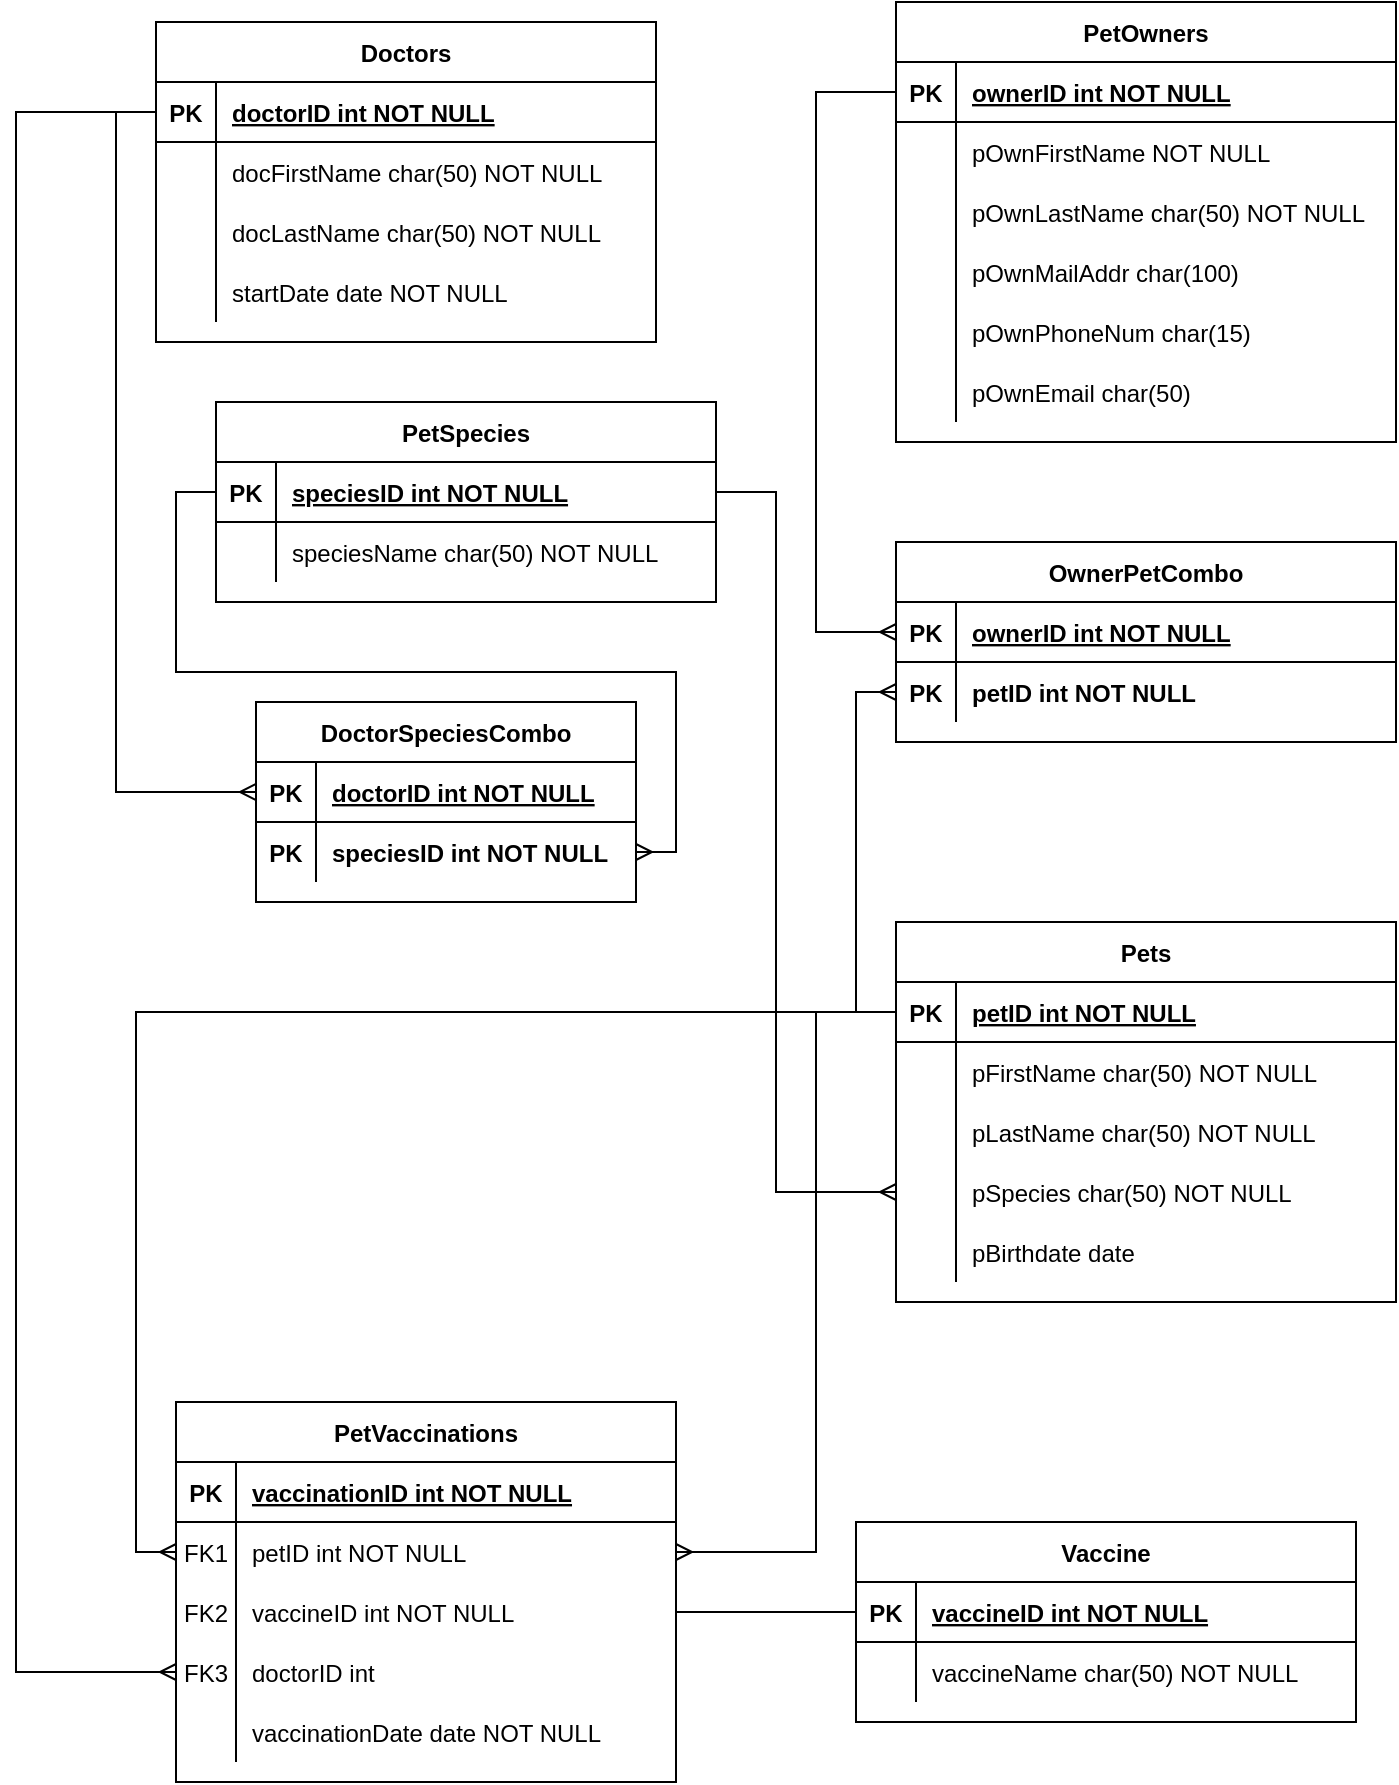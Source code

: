 <mxfile version="14.9.4" type="github">
  <diagram id="R2lEEEUBdFMjLlhIrx00" name="Page-1">
    <mxGraphModel dx="1422" dy="794" grid="1" gridSize="10" guides="1" tooltips="1" connect="1" arrows="1" fold="1" page="1" pageScale="1" pageWidth="850" pageHeight="1100" math="0" shadow="0" extFonts="Permanent Marker^https://fonts.googleapis.com/css?family=Permanent+Marker">
      <root>
        <mxCell id="0" />
        <mxCell id="1" parent="0" />
        <mxCell id="C-vyLk0tnHw3VtMMgP7b-2" value="PetOwners" style="shape=table;startSize=30;container=1;collapsible=1;childLayout=tableLayout;fixedRows=1;rowLines=0;fontStyle=1;align=center;resizeLast=1;" parent="1" vertex="1">
          <mxGeometry x="590" y="10" width="250" height="220" as="geometry" />
        </mxCell>
        <mxCell id="C-vyLk0tnHw3VtMMgP7b-3" value="" style="shape=partialRectangle;collapsible=0;dropTarget=0;pointerEvents=0;fillColor=none;points=[[0,0.5],[1,0.5]];portConstraint=eastwest;top=0;left=0;right=0;bottom=1;" parent="C-vyLk0tnHw3VtMMgP7b-2" vertex="1">
          <mxGeometry y="30" width="250" height="30" as="geometry" />
        </mxCell>
        <mxCell id="C-vyLk0tnHw3VtMMgP7b-4" value="PK" style="shape=partialRectangle;overflow=hidden;connectable=0;fillColor=none;top=0;left=0;bottom=0;right=0;fontStyle=1;" parent="C-vyLk0tnHw3VtMMgP7b-3" vertex="1">
          <mxGeometry width="30" height="30" as="geometry" />
        </mxCell>
        <mxCell id="C-vyLk0tnHw3VtMMgP7b-5" value="ownerID int NOT NULL " style="shape=partialRectangle;overflow=hidden;connectable=0;fillColor=none;top=0;left=0;bottom=0;right=0;align=left;spacingLeft=6;fontStyle=5;" parent="C-vyLk0tnHw3VtMMgP7b-3" vertex="1">
          <mxGeometry x="30" width="220" height="30" as="geometry" />
        </mxCell>
        <mxCell id="C-vyLk0tnHw3VtMMgP7b-6" value="" style="shape=partialRectangle;collapsible=0;dropTarget=0;pointerEvents=0;fillColor=none;points=[[0,0.5],[1,0.5]];portConstraint=eastwest;top=0;left=0;right=0;bottom=0;" parent="C-vyLk0tnHw3VtMMgP7b-2" vertex="1">
          <mxGeometry y="60" width="250" height="30" as="geometry" />
        </mxCell>
        <mxCell id="C-vyLk0tnHw3VtMMgP7b-7" value="" style="shape=partialRectangle;overflow=hidden;connectable=0;fillColor=none;top=0;left=0;bottom=0;right=0;" parent="C-vyLk0tnHw3VtMMgP7b-6" vertex="1">
          <mxGeometry width="30" height="30" as="geometry" />
        </mxCell>
        <mxCell id="C-vyLk0tnHw3VtMMgP7b-8" value="pOwnFirstName NOT NULL" style="shape=partialRectangle;overflow=hidden;connectable=0;fillColor=none;top=0;left=0;bottom=0;right=0;align=left;spacingLeft=6;" parent="C-vyLk0tnHw3VtMMgP7b-6" vertex="1">
          <mxGeometry x="30" width="220" height="30" as="geometry" />
        </mxCell>
        <mxCell id="C-vyLk0tnHw3VtMMgP7b-9" value="" style="shape=partialRectangle;collapsible=0;dropTarget=0;pointerEvents=0;fillColor=none;points=[[0,0.5],[1,0.5]];portConstraint=eastwest;top=0;left=0;right=0;bottom=0;" parent="C-vyLk0tnHw3VtMMgP7b-2" vertex="1">
          <mxGeometry y="90" width="250" height="30" as="geometry" />
        </mxCell>
        <mxCell id="C-vyLk0tnHw3VtMMgP7b-10" value="" style="shape=partialRectangle;overflow=hidden;connectable=0;fillColor=none;top=0;left=0;bottom=0;right=0;" parent="C-vyLk0tnHw3VtMMgP7b-9" vertex="1">
          <mxGeometry width="30" height="30" as="geometry" />
        </mxCell>
        <mxCell id="C-vyLk0tnHw3VtMMgP7b-11" value="pOwnLastName char(50) NOT NULL" style="shape=partialRectangle;overflow=hidden;connectable=0;fillColor=none;top=0;left=0;bottom=0;right=0;align=left;spacingLeft=6;" parent="C-vyLk0tnHw3VtMMgP7b-9" vertex="1">
          <mxGeometry x="30" width="220" height="30" as="geometry" />
        </mxCell>
        <mxCell id="lto0YvfeURlPqjFJuu6j-101" style="shape=partialRectangle;collapsible=0;dropTarget=0;pointerEvents=0;fillColor=none;points=[[0,0.5],[1,0.5]];portConstraint=eastwest;top=0;left=0;right=0;bottom=0;" parent="C-vyLk0tnHw3VtMMgP7b-2" vertex="1">
          <mxGeometry y="120" width="250" height="30" as="geometry" />
        </mxCell>
        <mxCell id="lto0YvfeURlPqjFJuu6j-102" style="shape=partialRectangle;overflow=hidden;connectable=0;fillColor=none;top=0;left=0;bottom=0;right=0;" parent="lto0YvfeURlPqjFJuu6j-101" vertex="1">
          <mxGeometry width="30" height="30" as="geometry" />
        </mxCell>
        <mxCell id="lto0YvfeURlPqjFJuu6j-103" value="pOwnMailAddr char(100)" style="shape=partialRectangle;overflow=hidden;connectable=0;fillColor=none;top=0;left=0;bottom=0;right=0;align=left;spacingLeft=6;" parent="lto0YvfeURlPqjFJuu6j-101" vertex="1">
          <mxGeometry x="30" width="220" height="30" as="geometry" />
        </mxCell>
        <mxCell id="glfNAqS3u1Xzrukb6Ehi-1" style="shape=partialRectangle;collapsible=0;dropTarget=0;pointerEvents=0;fillColor=none;points=[[0,0.5],[1,0.5]];portConstraint=eastwest;top=0;left=0;right=0;bottom=0;" vertex="1" parent="C-vyLk0tnHw3VtMMgP7b-2">
          <mxGeometry y="150" width="250" height="30" as="geometry" />
        </mxCell>
        <mxCell id="glfNAqS3u1Xzrukb6Ehi-2" style="shape=partialRectangle;overflow=hidden;connectable=0;fillColor=none;top=0;left=0;bottom=0;right=0;" vertex="1" parent="glfNAqS3u1Xzrukb6Ehi-1">
          <mxGeometry width="30" height="30" as="geometry" />
        </mxCell>
        <mxCell id="glfNAqS3u1Xzrukb6Ehi-3" value="pOwnPhoneNum char(15)" style="shape=partialRectangle;overflow=hidden;connectable=0;fillColor=none;top=0;left=0;bottom=0;right=0;align=left;spacingLeft=6;" vertex="1" parent="glfNAqS3u1Xzrukb6Ehi-1">
          <mxGeometry x="30" width="220" height="30" as="geometry" />
        </mxCell>
        <mxCell id="glfNAqS3u1Xzrukb6Ehi-4" style="shape=partialRectangle;collapsible=0;dropTarget=0;pointerEvents=0;fillColor=none;points=[[0,0.5],[1,0.5]];portConstraint=eastwest;top=0;left=0;right=0;bottom=0;" vertex="1" parent="C-vyLk0tnHw3VtMMgP7b-2">
          <mxGeometry y="180" width="250" height="30" as="geometry" />
        </mxCell>
        <mxCell id="glfNAqS3u1Xzrukb6Ehi-5" style="shape=partialRectangle;overflow=hidden;connectable=0;fillColor=none;top=0;left=0;bottom=0;right=0;" vertex="1" parent="glfNAqS3u1Xzrukb6Ehi-4">
          <mxGeometry width="30" height="30" as="geometry" />
        </mxCell>
        <mxCell id="glfNAqS3u1Xzrukb6Ehi-6" value="pOwnEmail char(50)" style="shape=partialRectangle;overflow=hidden;connectable=0;fillColor=none;top=0;left=0;bottom=0;right=0;align=left;spacingLeft=6;" vertex="1" parent="glfNAqS3u1Xzrukb6Ehi-4">
          <mxGeometry x="30" width="220" height="30" as="geometry" />
        </mxCell>
        <mxCell id="C-vyLk0tnHw3VtMMgP7b-13" value="Pets" style="shape=table;startSize=30;container=1;collapsible=1;childLayout=tableLayout;fixedRows=1;rowLines=0;fontStyle=1;align=center;resizeLast=1;" parent="1" vertex="1">
          <mxGeometry x="590" y="470" width="250" height="190" as="geometry" />
        </mxCell>
        <mxCell id="C-vyLk0tnHw3VtMMgP7b-14" value="" style="shape=partialRectangle;collapsible=0;dropTarget=0;pointerEvents=0;fillColor=none;points=[[0,0.5],[1,0.5]];portConstraint=eastwest;top=0;left=0;right=0;bottom=1;" parent="C-vyLk0tnHw3VtMMgP7b-13" vertex="1">
          <mxGeometry y="30" width="250" height="30" as="geometry" />
        </mxCell>
        <mxCell id="C-vyLk0tnHw3VtMMgP7b-15" value="PK" style="shape=partialRectangle;overflow=hidden;connectable=0;fillColor=none;top=0;left=0;bottom=0;right=0;fontStyle=1;" parent="C-vyLk0tnHw3VtMMgP7b-14" vertex="1">
          <mxGeometry width="30" height="30" as="geometry" />
        </mxCell>
        <mxCell id="C-vyLk0tnHw3VtMMgP7b-16" value="petID int NOT NULL " style="shape=partialRectangle;overflow=hidden;connectable=0;fillColor=none;top=0;left=0;bottom=0;right=0;align=left;spacingLeft=6;fontStyle=5;" parent="C-vyLk0tnHw3VtMMgP7b-14" vertex="1">
          <mxGeometry x="30" width="220" height="30" as="geometry" />
        </mxCell>
        <mxCell id="C-vyLk0tnHw3VtMMgP7b-17" value="" style="shape=partialRectangle;collapsible=0;dropTarget=0;pointerEvents=0;fillColor=none;points=[[0,0.5],[1,0.5]];portConstraint=eastwest;top=0;left=0;right=0;bottom=0;" parent="C-vyLk0tnHw3VtMMgP7b-13" vertex="1">
          <mxGeometry y="60" width="250" height="30" as="geometry" />
        </mxCell>
        <mxCell id="C-vyLk0tnHw3VtMMgP7b-18" value="" style="shape=partialRectangle;overflow=hidden;connectable=0;fillColor=none;top=0;left=0;bottom=0;right=0;" parent="C-vyLk0tnHw3VtMMgP7b-17" vertex="1">
          <mxGeometry width="30" height="30" as="geometry" />
        </mxCell>
        <mxCell id="C-vyLk0tnHw3VtMMgP7b-19" value="pFirstName char(50) NOT NULL" style="shape=partialRectangle;overflow=hidden;connectable=0;fillColor=none;top=0;left=0;bottom=0;right=0;align=left;spacingLeft=6;" parent="C-vyLk0tnHw3VtMMgP7b-17" vertex="1">
          <mxGeometry x="30" width="220" height="30" as="geometry" />
        </mxCell>
        <mxCell id="C-vyLk0tnHw3VtMMgP7b-20" value="" style="shape=partialRectangle;collapsible=0;dropTarget=0;pointerEvents=0;fillColor=none;points=[[0,0.5],[1,0.5]];portConstraint=eastwest;top=0;left=0;right=0;bottom=0;" parent="C-vyLk0tnHw3VtMMgP7b-13" vertex="1">
          <mxGeometry y="90" width="250" height="30" as="geometry" />
        </mxCell>
        <mxCell id="C-vyLk0tnHw3VtMMgP7b-21" value="" style="shape=partialRectangle;overflow=hidden;connectable=0;fillColor=none;top=0;left=0;bottom=0;right=0;" parent="C-vyLk0tnHw3VtMMgP7b-20" vertex="1">
          <mxGeometry width="30" height="30" as="geometry" />
        </mxCell>
        <mxCell id="C-vyLk0tnHw3VtMMgP7b-22" value="pLastName char(50) NOT NULL" style="shape=partialRectangle;overflow=hidden;connectable=0;fillColor=none;top=0;left=0;bottom=0;right=0;align=left;spacingLeft=6;" parent="C-vyLk0tnHw3VtMMgP7b-20" vertex="1">
          <mxGeometry x="30" width="220" height="30" as="geometry" />
        </mxCell>
        <mxCell id="lto0YvfeURlPqjFJuu6j-21" style="shape=partialRectangle;collapsible=0;dropTarget=0;pointerEvents=0;fillColor=none;points=[[0,0.5],[1,0.5]];portConstraint=eastwest;top=0;left=0;right=0;bottom=0;" parent="C-vyLk0tnHw3VtMMgP7b-13" vertex="1">
          <mxGeometry y="120" width="250" height="30" as="geometry" />
        </mxCell>
        <mxCell id="lto0YvfeURlPqjFJuu6j-22" style="shape=partialRectangle;overflow=hidden;connectable=0;fillColor=none;top=0;left=0;bottom=0;right=0;" parent="lto0YvfeURlPqjFJuu6j-21" vertex="1">
          <mxGeometry width="30" height="30" as="geometry" />
        </mxCell>
        <mxCell id="lto0YvfeURlPqjFJuu6j-23" value="pSpecies char(50) NOT NULL " style="shape=partialRectangle;overflow=hidden;connectable=0;fillColor=none;top=0;left=0;bottom=0;right=0;align=left;spacingLeft=6;" parent="lto0YvfeURlPqjFJuu6j-21" vertex="1">
          <mxGeometry x="30" width="220" height="30" as="geometry" />
        </mxCell>
        <mxCell id="lto0YvfeURlPqjFJuu6j-24" style="shape=partialRectangle;collapsible=0;dropTarget=0;pointerEvents=0;fillColor=none;points=[[0,0.5],[1,0.5]];portConstraint=eastwest;top=0;left=0;right=0;bottom=0;" parent="C-vyLk0tnHw3VtMMgP7b-13" vertex="1">
          <mxGeometry y="150" width="250" height="30" as="geometry" />
        </mxCell>
        <mxCell id="lto0YvfeURlPqjFJuu6j-25" style="shape=partialRectangle;overflow=hidden;connectable=0;fillColor=none;top=0;left=0;bottom=0;right=0;" parent="lto0YvfeURlPqjFJuu6j-24" vertex="1">
          <mxGeometry width="30" height="30" as="geometry" />
        </mxCell>
        <mxCell id="lto0YvfeURlPqjFJuu6j-26" value="pBirthdate date " style="shape=partialRectangle;overflow=hidden;connectable=0;fillColor=none;top=0;left=0;bottom=0;right=0;align=left;spacingLeft=6;" parent="lto0YvfeURlPqjFJuu6j-24" vertex="1">
          <mxGeometry x="30" width="220" height="30" as="geometry" />
        </mxCell>
        <mxCell id="C-vyLk0tnHw3VtMMgP7b-23" value="Doctors" style="shape=table;startSize=30;container=1;collapsible=1;childLayout=tableLayout;fixedRows=1;rowLines=0;fontStyle=1;align=center;resizeLast=1;" parent="1" vertex="1">
          <mxGeometry x="220" y="20" width="250" height="160" as="geometry" />
        </mxCell>
        <mxCell id="C-vyLk0tnHw3VtMMgP7b-24" value="" style="shape=partialRectangle;collapsible=0;dropTarget=0;pointerEvents=0;fillColor=none;points=[[0,0.5],[1,0.5]];portConstraint=eastwest;top=0;left=0;right=0;bottom=1;" parent="C-vyLk0tnHw3VtMMgP7b-23" vertex="1">
          <mxGeometry y="30" width="250" height="30" as="geometry" />
        </mxCell>
        <mxCell id="C-vyLk0tnHw3VtMMgP7b-25" value="PK" style="shape=partialRectangle;overflow=hidden;connectable=0;fillColor=none;top=0;left=0;bottom=0;right=0;fontStyle=1;" parent="C-vyLk0tnHw3VtMMgP7b-24" vertex="1">
          <mxGeometry width="30" height="30" as="geometry" />
        </mxCell>
        <mxCell id="C-vyLk0tnHw3VtMMgP7b-26" value="doctorID int NOT NULL " style="shape=partialRectangle;overflow=hidden;connectable=0;fillColor=none;top=0;left=0;bottom=0;right=0;align=left;spacingLeft=6;fontStyle=5;" parent="C-vyLk0tnHw3VtMMgP7b-24" vertex="1">
          <mxGeometry x="30" width="220" height="30" as="geometry" />
        </mxCell>
        <mxCell id="C-vyLk0tnHw3VtMMgP7b-27" value="" style="shape=partialRectangle;collapsible=0;dropTarget=0;pointerEvents=0;fillColor=none;points=[[0,0.5],[1,0.5]];portConstraint=eastwest;top=0;left=0;right=0;bottom=0;" parent="C-vyLk0tnHw3VtMMgP7b-23" vertex="1">
          <mxGeometry y="60" width="250" height="30" as="geometry" />
        </mxCell>
        <mxCell id="C-vyLk0tnHw3VtMMgP7b-28" value="" style="shape=partialRectangle;overflow=hidden;connectable=0;fillColor=none;top=0;left=0;bottom=0;right=0;" parent="C-vyLk0tnHw3VtMMgP7b-27" vertex="1">
          <mxGeometry width="30" height="30" as="geometry" />
        </mxCell>
        <mxCell id="C-vyLk0tnHw3VtMMgP7b-29" value="docFirstName char(50) NOT NULL" style="shape=partialRectangle;overflow=hidden;connectable=0;fillColor=none;top=0;left=0;bottom=0;right=0;align=left;spacingLeft=6;" parent="C-vyLk0tnHw3VtMMgP7b-27" vertex="1">
          <mxGeometry x="30" width="220" height="30" as="geometry" />
        </mxCell>
        <mxCell id="lto0YvfeURlPqjFJuu6j-54" style="shape=partialRectangle;collapsible=0;dropTarget=0;pointerEvents=0;fillColor=none;points=[[0,0.5],[1,0.5]];portConstraint=eastwest;top=0;left=0;right=0;bottom=0;" parent="C-vyLk0tnHw3VtMMgP7b-23" vertex="1">
          <mxGeometry y="90" width="250" height="30" as="geometry" />
        </mxCell>
        <mxCell id="lto0YvfeURlPqjFJuu6j-55" style="shape=partialRectangle;overflow=hidden;connectable=0;fillColor=none;top=0;left=0;bottom=0;right=0;" parent="lto0YvfeURlPqjFJuu6j-54" vertex="1">
          <mxGeometry width="30" height="30" as="geometry" />
        </mxCell>
        <mxCell id="lto0YvfeURlPqjFJuu6j-56" value="docLastName char(50) NOT NULL" style="shape=partialRectangle;overflow=hidden;connectable=0;fillColor=none;top=0;left=0;bottom=0;right=0;align=left;spacingLeft=6;" parent="lto0YvfeURlPqjFJuu6j-54" vertex="1">
          <mxGeometry x="30" width="220" height="30" as="geometry" />
        </mxCell>
        <mxCell id="lto0YvfeURlPqjFJuu6j-57" style="shape=partialRectangle;collapsible=0;dropTarget=0;pointerEvents=0;fillColor=none;points=[[0,0.5],[1,0.5]];portConstraint=eastwest;top=0;left=0;right=0;bottom=0;" parent="C-vyLk0tnHw3VtMMgP7b-23" vertex="1">
          <mxGeometry y="120" width="250" height="30" as="geometry" />
        </mxCell>
        <mxCell id="lto0YvfeURlPqjFJuu6j-58" value="" style="shape=partialRectangle;overflow=hidden;connectable=0;fillColor=none;top=0;left=0;bottom=0;right=0;" parent="lto0YvfeURlPqjFJuu6j-57" vertex="1">
          <mxGeometry width="30" height="30" as="geometry" />
        </mxCell>
        <mxCell id="lto0YvfeURlPqjFJuu6j-59" value="startDate date NOT NULL" style="shape=partialRectangle;overflow=hidden;connectable=0;fillColor=none;top=0;left=0;bottom=0;right=0;align=left;spacingLeft=6;" parent="lto0YvfeURlPqjFJuu6j-57" vertex="1">
          <mxGeometry x="30" width="220" height="30" as="geometry" />
        </mxCell>
        <mxCell id="lto0YvfeURlPqjFJuu6j-1" value="OwnerPetCombo" style="shape=table;startSize=30;container=1;collapsible=1;childLayout=tableLayout;fixedRows=1;rowLines=0;fontStyle=1;align=center;resizeLast=1;" parent="1" vertex="1">
          <mxGeometry x="590" y="280" width="250" height="100" as="geometry" />
        </mxCell>
        <mxCell id="lto0YvfeURlPqjFJuu6j-2" value="" style="shape=partialRectangle;collapsible=0;dropTarget=0;pointerEvents=0;fillColor=none;points=[[0,0.5],[1,0.5]];portConstraint=eastwest;top=0;left=0;right=0;bottom=1;" parent="lto0YvfeURlPqjFJuu6j-1" vertex="1">
          <mxGeometry y="30" width="250" height="30" as="geometry" />
        </mxCell>
        <mxCell id="lto0YvfeURlPqjFJuu6j-3" value="PK" style="shape=partialRectangle;overflow=hidden;connectable=0;fillColor=none;top=0;left=0;bottom=0;right=0;fontStyle=1;" parent="lto0YvfeURlPqjFJuu6j-2" vertex="1">
          <mxGeometry width="30" height="30" as="geometry" />
        </mxCell>
        <mxCell id="lto0YvfeURlPqjFJuu6j-4" value="ownerID int NOT NULL " style="shape=partialRectangle;overflow=hidden;connectable=0;fillColor=none;top=0;left=0;bottom=0;right=0;align=left;spacingLeft=6;fontStyle=5;" parent="lto0YvfeURlPqjFJuu6j-2" vertex="1">
          <mxGeometry x="30" width="220" height="30" as="geometry" />
        </mxCell>
        <mxCell id="lto0YvfeURlPqjFJuu6j-8" value="" style="shape=partialRectangle;collapsible=0;dropTarget=0;pointerEvents=0;fillColor=none;points=[[0,0.5],[1,0.5]];portConstraint=eastwest;top=0;left=0;right=0;bottom=0;" parent="lto0YvfeURlPqjFJuu6j-1" vertex="1">
          <mxGeometry y="60" width="250" height="30" as="geometry" />
        </mxCell>
        <mxCell id="lto0YvfeURlPqjFJuu6j-9" value="PK" style="shape=partialRectangle;overflow=hidden;connectable=0;fillColor=none;top=0;left=0;bottom=0;right=0;fontStyle=1" parent="lto0YvfeURlPqjFJuu6j-8" vertex="1">
          <mxGeometry width="30" height="30" as="geometry" />
        </mxCell>
        <mxCell id="lto0YvfeURlPqjFJuu6j-10" value="petID int NOT NULL" style="shape=partialRectangle;overflow=hidden;connectable=0;fillColor=none;top=0;left=0;bottom=0;right=0;align=left;spacingLeft=6;fontStyle=1" parent="lto0YvfeURlPqjFJuu6j-8" vertex="1">
          <mxGeometry x="30" width="220" height="30" as="geometry" />
        </mxCell>
        <mxCell id="lto0YvfeURlPqjFJuu6j-27" value="PetVaccinations" style="shape=table;startSize=30;container=1;collapsible=1;childLayout=tableLayout;fixedRows=1;rowLines=0;fontStyle=1;align=center;resizeLast=1;" parent="1" vertex="1">
          <mxGeometry x="230" y="710" width="250" height="190" as="geometry" />
        </mxCell>
        <mxCell id="lto0YvfeURlPqjFJuu6j-28" value="" style="shape=partialRectangle;collapsible=0;dropTarget=0;pointerEvents=0;fillColor=none;points=[[0,0.5],[1,0.5]];portConstraint=eastwest;top=0;left=0;right=0;bottom=1;" parent="lto0YvfeURlPqjFJuu6j-27" vertex="1">
          <mxGeometry y="30" width="250" height="30" as="geometry" />
        </mxCell>
        <mxCell id="lto0YvfeURlPqjFJuu6j-29" value="PK" style="shape=partialRectangle;overflow=hidden;connectable=0;fillColor=none;top=0;left=0;bottom=0;right=0;fontStyle=1;" parent="lto0YvfeURlPqjFJuu6j-28" vertex="1">
          <mxGeometry width="30" height="30" as="geometry" />
        </mxCell>
        <mxCell id="lto0YvfeURlPqjFJuu6j-30" value="vaccinationID int NOT NULL " style="shape=partialRectangle;overflow=hidden;connectable=0;fillColor=none;top=0;left=0;bottom=0;right=0;align=left;spacingLeft=6;fontStyle=5;" parent="lto0YvfeURlPqjFJuu6j-28" vertex="1">
          <mxGeometry x="30" width="220" height="30" as="geometry" />
        </mxCell>
        <mxCell id="lto0YvfeURlPqjFJuu6j-31" value="" style="shape=partialRectangle;collapsible=0;dropTarget=0;pointerEvents=0;fillColor=none;points=[[0,0.5],[1,0.5]];portConstraint=eastwest;top=0;left=0;right=0;bottom=0;" parent="lto0YvfeURlPqjFJuu6j-27" vertex="1">
          <mxGeometry y="60" width="250" height="30" as="geometry" />
        </mxCell>
        <mxCell id="lto0YvfeURlPqjFJuu6j-32" value="FK1" style="shape=partialRectangle;overflow=hidden;connectable=0;fillColor=none;top=0;left=0;bottom=0;right=0;" parent="lto0YvfeURlPqjFJuu6j-31" vertex="1">
          <mxGeometry width="30" height="30" as="geometry" />
        </mxCell>
        <mxCell id="lto0YvfeURlPqjFJuu6j-33" value="petID int NOT NULL" style="shape=partialRectangle;overflow=hidden;connectable=0;fillColor=none;top=0;left=0;bottom=0;right=0;align=left;spacingLeft=6;" parent="lto0YvfeURlPqjFJuu6j-31" vertex="1">
          <mxGeometry x="30" width="220" height="30" as="geometry" />
        </mxCell>
        <mxCell id="lto0YvfeURlPqjFJuu6j-34" value="" style="shape=partialRectangle;collapsible=0;dropTarget=0;pointerEvents=0;fillColor=none;points=[[0,0.5],[1,0.5]];portConstraint=eastwest;top=0;left=0;right=0;bottom=0;" parent="lto0YvfeURlPqjFJuu6j-27" vertex="1">
          <mxGeometry y="90" width="250" height="30" as="geometry" />
        </mxCell>
        <mxCell id="lto0YvfeURlPqjFJuu6j-35" value="FK2" style="shape=partialRectangle;overflow=hidden;connectable=0;fillColor=none;top=0;left=0;bottom=0;right=0;" parent="lto0YvfeURlPqjFJuu6j-34" vertex="1">
          <mxGeometry width="30" height="30" as="geometry" />
        </mxCell>
        <mxCell id="lto0YvfeURlPqjFJuu6j-36" value="vaccineID int NOT NULL" style="shape=partialRectangle;overflow=hidden;connectable=0;fillColor=none;top=0;left=0;bottom=0;right=0;align=left;spacingLeft=6;" parent="lto0YvfeURlPqjFJuu6j-34" vertex="1">
          <mxGeometry x="30" width="220" height="30" as="geometry" />
        </mxCell>
        <mxCell id="lto0YvfeURlPqjFJuu6j-37" style="shape=partialRectangle;collapsible=0;dropTarget=0;pointerEvents=0;fillColor=none;points=[[0,0.5],[1,0.5]];portConstraint=eastwest;top=0;left=0;right=0;bottom=0;" parent="lto0YvfeURlPqjFJuu6j-27" vertex="1">
          <mxGeometry y="120" width="250" height="30" as="geometry" />
        </mxCell>
        <mxCell id="lto0YvfeURlPqjFJuu6j-38" value="FK3" style="shape=partialRectangle;overflow=hidden;connectable=0;fillColor=none;top=0;left=0;bottom=0;right=0;" parent="lto0YvfeURlPqjFJuu6j-37" vertex="1">
          <mxGeometry width="30" height="30" as="geometry" />
        </mxCell>
        <mxCell id="lto0YvfeURlPqjFJuu6j-39" value="doctorID int " style="shape=partialRectangle;overflow=hidden;connectable=0;fillColor=none;top=0;left=0;bottom=0;right=0;align=left;spacingLeft=6;" parent="lto0YvfeURlPqjFJuu6j-37" vertex="1">
          <mxGeometry x="30" width="220" height="30" as="geometry" />
        </mxCell>
        <mxCell id="lto0YvfeURlPqjFJuu6j-40" style="shape=partialRectangle;collapsible=0;dropTarget=0;pointerEvents=0;fillColor=none;points=[[0,0.5],[1,0.5]];portConstraint=eastwest;top=0;left=0;right=0;bottom=0;" parent="lto0YvfeURlPqjFJuu6j-27" vertex="1">
          <mxGeometry y="150" width="250" height="30" as="geometry" />
        </mxCell>
        <mxCell id="lto0YvfeURlPqjFJuu6j-41" style="shape=partialRectangle;overflow=hidden;connectable=0;fillColor=none;top=0;left=0;bottom=0;right=0;" parent="lto0YvfeURlPqjFJuu6j-40" vertex="1">
          <mxGeometry width="30" height="30" as="geometry" />
        </mxCell>
        <mxCell id="lto0YvfeURlPqjFJuu6j-42" value="vaccinationDate date NOT NULL" style="shape=partialRectangle;overflow=hidden;connectable=0;fillColor=none;top=0;left=0;bottom=0;right=0;align=left;spacingLeft=6;" parent="lto0YvfeURlPqjFJuu6j-40" vertex="1">
          <mxGeometry x="30" width="220" height="30" as="geometry" />
        </mxCell>
        <mxCell id="lto0YvfeURlPqjFJuu6j-44" value="Vaccine" style="shape=table;startSize=30;container=1;collapsible=1;childLayout=tableLayout;fixedRows=1;rowLines=0;fontStyle=1;align=center;resizeLast=1;" parent="1" vertex="1">
          <mxGeometry x="570" y="770" width="250" height="100" as="geometry" />
        </mxCell>
        <mxCell id="lto0YvfeURlPqjFJuu6j-45" value="" style="shape=partialRectangle;collapsible=0;dropTarget=0;pointerEvents=0;fillColor=none;points=[[0,0.5],[1,0.5]];portConstraint=eastwest;top=0;left=0;right=0;bottom=1;" parent="lto0YvfeURlPqjFJuu6j-44" vertex="1">
          <mxGeometry y="30" width="250" height="30" as="geometry" />
        </mxCell>
        <mxCell id="lto0YvfeURlPqjFJuu6j-46" value="PK" style="shape=partialRectangle;overflow=hidden;connectable=0;fillColor=none;top=0;left=0;bottom=0;right=0;fontStyle=1;" parent="lto0YvfeURlPqjFJuu6j-45" vertex="1">
          <mxGeometry width="30" height="30" as="geometry" />
        </mxCell>
        <mxCell id="lto0YvfeURlPqjFJuu6j-47" value="vaccineID int NOT NULL " style="shape=partialRectangle;overflow=hidden;connectable=0;fillColor=none;top=0;left=0;bottom=0;right=0;align=left;spacingLeft=6;fontStyle=5;" parent="lto0YvfeURlPqjFJuu6j-45" vertex="1">
          <mxGeometry x="30" width="220" height="30" as="geometry" />
        </mxCell>
        <mxCell id="lto0YvfeURlPqjFJuu6j-48" value="" style="shape=partialRectangle;collapsible=0;dropTarget=0;pointerEvents=0;fillColor=none;points=[[0,0.5],[1,0.5]];portConstraint=eastwest;top=0;left=0;right=0;bottom=0;" parent="lto0YvfeURlPqjFJuu6j-44" vertex="1">
          <mxGeometry y="60" width="250" height="30" as="geometry" />
        </mxCell>
        <mxCell id="lto0YvfeURlPqjFJuu6j-49" value="" style="shape=partialRectangle;overflow=hidden;connectable=0;fillColor=none;top=0;left=0;bottom=0;right=0;" parent="lto0YvfeURlPqjFJuu6j-48" vertex="1">
          <mxGeometry width="30" height="30" as="geometry" />
        </mxCell>
        <mxCell id="lto0YvfeURlPqjFJuu6j-50" value="vaccineName char(50) NOT NULL" style="shape=partialRectangle;overflow=hidden;connectable=0;fillColor=none;top=0;left=0;bottom=0;right=0;align=left;spacingLeft=6;" parent="lto0YvfeURlPqjFJuu6j-48" vertex="1">
          <mxGeometry x="30" width="220" height="30" as="geometry" />
        </mxCell>
        <mxCell id="lto0YvfeURlPqjFJuu6j-60" value="PetSpecies" style="shape=table;startSize=30;container=1;collapsible=1;childLayout=tableLayout;fixedRows=1;rowLines=0;fontStyle=1;align=center;resizeLast=1;" parent="1" vertex="1">
          <mxGeometry x="250" y="210" width="250" height="100" as="geometry" />
        </mxCell>
        <mxCell id="lto0YvfeURlPqjFJuu6j-61" value="" style="shape=partialRectangle;collapsible=0;dropTarget=0;pointerEvents=0;fillColor=none;points=[[0,0.5],[1,0.5]];portConstraint=eastwest;top=0;left=0;right=0;bottom=1;" parent="lto0YvfeURlPqjFJuu6j-60" vertex="1">
          <mxGeometry y="30" width="250" height="30" as="geometry" />
        </mxCell>
        <mxCell id="lto0YvfeURlPqjFJuu6j-62" value="PK" style="shape=partialRectangle;overflow=hidden;connectable=0;fillColor=none;top=0;left=0;bottom=0;right=0;fontStyle=1;" parent="lto0YvfeURlPqjFJuu6j-61" vertex="1">
          <mxGeometry width="30" height="30" as="geometry" />
        </mxCell>
        <mxCell id="lto0YvfeURlPqjFJuu6j-63" value="speciesID int NOT NULL " style="shape=partialRectangle;overflow=hidden;connectable=0;fillColor=none;top=0;left=0;bottom=0;right=0;align=left;spacingLeft=6;fontStyle=5;" parent="lto0YvfeURlPqjFJuu6j-61" vertex="1">
          <mxGeometry x="30" width="220" height="30" as="geometry" />
        </mxCell>
        <mxCell id="lto0YvfeURlPqjFJuu6j-64" value="" style="shape=partialRectangle;collapsible=0;dropTarget=0;pointerEvents=0;fillColor=none;points=[[0,0.5],[1,0.5]];portConstraint=eastwest;top=0;left=0;right=0;bottom=0;" parent="lto0YvfeURlPqjFJuu6j-60" vertex="1">
          <mxGeometry y="60" width="250" height="30" as="geometry" />
        </mxCell>
        <mxCell id="lto0YvfeURlPqjFJuu6j-65" value="" style="shape=partialRectangle;overflow=hidden;connectable=0;fillColor=none;top=0;left=0;bottom=0;right=0;" parent="lto0YvfeURlPqjFJuu6j-64" vertex="1">
          <mxGeometry width="30" height="30" as="geometry" />
        </mxCell>
        <mxCell id="lto0YvfeURlPqjFJuu6j-66" value="speciesName char(50) NOT NULL" style="shape=partialRectangle;overflow=hidden;connectable=0;fillColor=none;top=0;left=0;bottom=0;right=0;align=left;spacingLeft=6;" parent="lto0YvfeURlPqjFJuu6j-64" vertex="1">
          <mxGeometry x="30" width="220" height="30" as="geometry" />
        </mxCell>
        <mxCell id="lto0YvfeURlPqjFJuu6j-76" style="edgeStyle=orthogonalEdgeStyle;rounded=0;orthogonalLoop=1;jettySize=auto;html=1;entryX=0;entryY=0.5;entryDx=0;entryDy=0;startArrow=none;startFill=0;endArrow=ERmany;endFill=0;" parent="1" source="C-vyLk0tnHw3VtMMgP7b-14" target="lto0YvfeURlPqjFJuu6j-8" edge="1">
          <mxGeometry relative="1" as="geometry" />
        </mxCell>
        <mxCell id="lto0YvfeURlPqjFJuu6j-77" style="edgeStyle=orthogonalEdgeStyle;rounded=0;orthogonalLoop=1;jettySize=auto;html=1;entryX=0;entryY=0.5;entryDx=0;entryDy=0;startArrow=none;startFill=0;endArrow=ERmany;endFill=0;exitX=0;exitY=0.5;exitDx=0;exitDy=0;" parent="1" source="C-vyLk0tnHw3VtMMgP7b-3" target="lto0YvfeURlPqjFJuu6j-2" edge="1">
          <mxGeometry relative="1" as="geometry">
            <mxPoint x="520" y="60" as="sourcePoint" />
            <Array as="points">
              <mxPoint x="550" y="55" />
              <mxPoint x="550" y="325" />
            </Array>
          </mxGeometry>
        </mxCell>
        <mxCell id="lto0YvfeURlPqjFJuu6j-78" value="DoctorSpeciesCombo" style="shape=table;startSize=30;container=1;collapsible=1;childLayout=tableLayout;fixedRows=1;rowLines=0;fontStyle=1;align=center;resizeLast=1;" parent="1" vertex="1">
          <mxGeometry x="270" y="360" width="190" height="100" as="geometry" />
        </mxCell>
        <mxCell id="lto0YvfeURlPqjFJuu6j-79" value="" style="shape=partialRectangle;collapsible=0;dropTarget=0;pointerEvents=0;fillColor=none;points=[[0,0.5],[1,0.5]];portConstraint=eastwest;top=0;left=0;right=0;bottom=1;" parent="lto0YvfeURlPqjFJuu6j-78" vertex="1">
          <mxGeometry y="30" width="190" height="30" as="geometry" />
        </mxCell>
        <mxCell id="lto0YvfeURlPqjFJuu6j-80" value="PK" style="shape=partialRectangle;overflow=hidden;connectable=0;fillColor=none;top=0;left=0;bottom=0;right=0;fontStyle=1;" parent="lto0YvfeURlPqjFJuu6j-79" vertex="1">
          <mxGeometry width="30" height="30" as="geometry" />
        </mxCell>
        <mxCell id="lto0YvfeURlPqjFJuu6j-81" value="doctorID int NOT NULL " style="shape=partialRectangle;overflow=hidden;connectable=0;fillColor=none;top=0;left=0;bottom=0;right=0;align=left;spacingLeft=6;fontStyle=5;" parent="lto0YvfeURlPqjFJuu6j-79" vertex="1">
          <mxGeometry x="30" width="160" height="30" as="geometry" />
        </mxCell>
        <mxCell id="lto0YvfeURlPqjFJuu6j-82" value="" style="shape=partialRectangle;collapsible=0;dropTarget=0;pointerEvents=0;fillColor=none;points=[[0,0.5],[1,0.5]];portConstraint=eastwest;top=0;left=0;right=0;bottom=0;" parent="lto0YvfeURlPqjFJuu6j-78" vertex="1">
          <mxGeometry y="60" width="190" height="30" as="geometry" />
        </mxCell>
        <mxCell id="lto0YvfeURlPqjFJuu6j-83" value="PK" style="shape=partialRectangle;overflow=hidden;connectable=0;fillColor=none;top=0;left=0;bottom=0;right=0;fontStyle=1" parent="lto0YvfeURlPqjFJuu6j-82" vertex="1">
          <mxGeometry width="30" height="30" as="geometry" />
        </mxCell>
        <mxCell id="lto0YvfeURlPqjFJuu6j-84" value="speciesID int NOT NULL" style="shape=partialRectangle;overflow=hidden;connectable=0;fillColor=none;top=0;left=0;bottom=0;right=0;align=left;spacingLeft=6;fontStyle=1" parent="lto0YvfeURlPqjFJuu6j-82" vertex="1">
          <mxGeometry x="30" width="160" height="30" as="geometry" />
        </mxCell>
        <mxCell id="lto0YvfeURlPqjFJuu6j-85" style="edgeStyle=orthogonalEdgeStyle;rounded=0;orthogonalLoop=1;jettySize=auto;html=1;entryX=1;entryY=0.5;entryDx=0;entryDy=0;startArrow=none;startFill=0;endArrow=ERmany;endFill=0;" parent="1" source="lto0YvfeURlPqjFJuu6j-61" target="lto0YvfeURlPqjFJuu6j-82" edge="1">
          <mxGeometry relative="1" as="geometry" />
        </mxCell>
        <mxCell id="lto0YvfeURlPqjFJuu6j-87" style="edgeStyle=orthogonalEdgeStyle;rounded=0;orthogonalLoop=1;jettySize=auto;html=1;entryX=0;entryY=0.5;entryDx=0;entryDy=0;startArrow=none;startFill=0;endArrow=ERmany;endFill=0;" parent="1" source="lto0YvfeURlPqjFJuu6j-61" target="lto0YvfeURlPqjFJuu6j-21" edge="1">
          <mxGeometry relative="1" as="geometry">
            <Array as="points">
              <mxPoint x="530" y="255" />
              <mxPoint x="530" y="605" />
            </Array>
          </mxGeometry>
        </mxCell>
        <mxCell id="lto0YvfeURlPqjFJuu6j-89" style="edgeStyle=orthogonalEdgeStyle;rounded=0;orthogonalLoop=1;jettySize=auto;html=1;entryX=1;entryY=0.5;entryDx=0;entryDy=0;startArrow=none;startFill=0;endArrow=ERmany;endFill=0;" parent="1" source="C-vyLk0tnHw3VtMMgP7b-14" target="lto0YvfeURlPqjFJuu6j-31" edge="1">
          <mxGeometry relative="1" as="geometry">
            <Array as="points">
              <mxPoint x="550" y="515" />
              <mxPoint x="550" y="785" />
            </Array>
          </mxGeometry>
        </mxCell>
        <mxCell id="lto0YvfeURlPqjFJuu6j-90" style="edgeStyle=orthogonalEdgeStyle;rounded=0;orthogonalLoop=1;jettySize=auto;html=1;entryX=1;entryY=0.5;entryDx=0;entryDy=0;startArrow=none;startFill=0;endArrow=none;endFill=0;" parent="1" source="lto0YvfeURlPqjFJuu6j-45" target="lto0YvfeURlPqjFJuu6j-34" edge="1">
          <mxGeometry relative="1" as="geometry" />
        </mxCell>
        <mxCell id="lto0YvfeURlPqjFJuu6j-95" style="edgeStyle=orthogonalEdgeStyle;rounded=0;orthogonalLoop=1;jettySize=auto;html=1;entryX=0;entryY=0.5;entryDx=0;entryDy=0;startArrow=none;startFill=0;endArrow=ERmany;endFill=0;" parent="1" source="C-vyLk0tnHw3VtMMgP7b-14" target="lto0YvfeURlPqjFJuu6j-31" edge="1">
          <mxGeometry relative="1" as="geometry">
            <mxPoint x="290" y="555" as="targetPoint" />
          </mxGeometry>
        </mxCell>
        <mxCell id="lto0YvfeURlPqjFJuu6j-97" style="edgeStyle=orthogonalEdgeStyle;rounded=0;orthogonalLoop=1;jettySize=auto;html=1;entryX=0;entryY=0.5;entryDx=0;entryDy=0;startArrow=none;startFill=0;endArrow=ERmany;endFill=0;exitX=0;exitY=0.5;exitDx=0;exitDy=0;" parent="1" source="C-vyLk0tnHw3VtMMgP7b-24" target="lto0YvfeURlPqjFJuu6j-79" edge="1">
          <mxGeometry relative="1" as="geometry" />
        </mxCell>
        <mxCell id="glfNAqS3u1Xzrukb6Ehi-7" style="edgeStyle=orthogonalEdgeStyle;rounded=0;orthogonalLoop=1;jettySize=auto;html=1;entryX=0;entryY=0.5;entryDx=0;entryDy=0;endArrow=ERmany;endFill=0;" edge="1" parent="1" source="C-vyLk0tnHw3VtMMgP7b-24" target="lto0YvfeURlPqjFJuu6j-37">
          <mxGeometry relative="1" as="geometry">
            <Array as="points">
              <mxPoint x="150" y="65" />
              <mxPoint x="150" y="845" />
            </Array>
          </mxGeometry>
        </mxCell>
      </root>
    </mxGraphModel>
  </diagram>
</mxfile>
